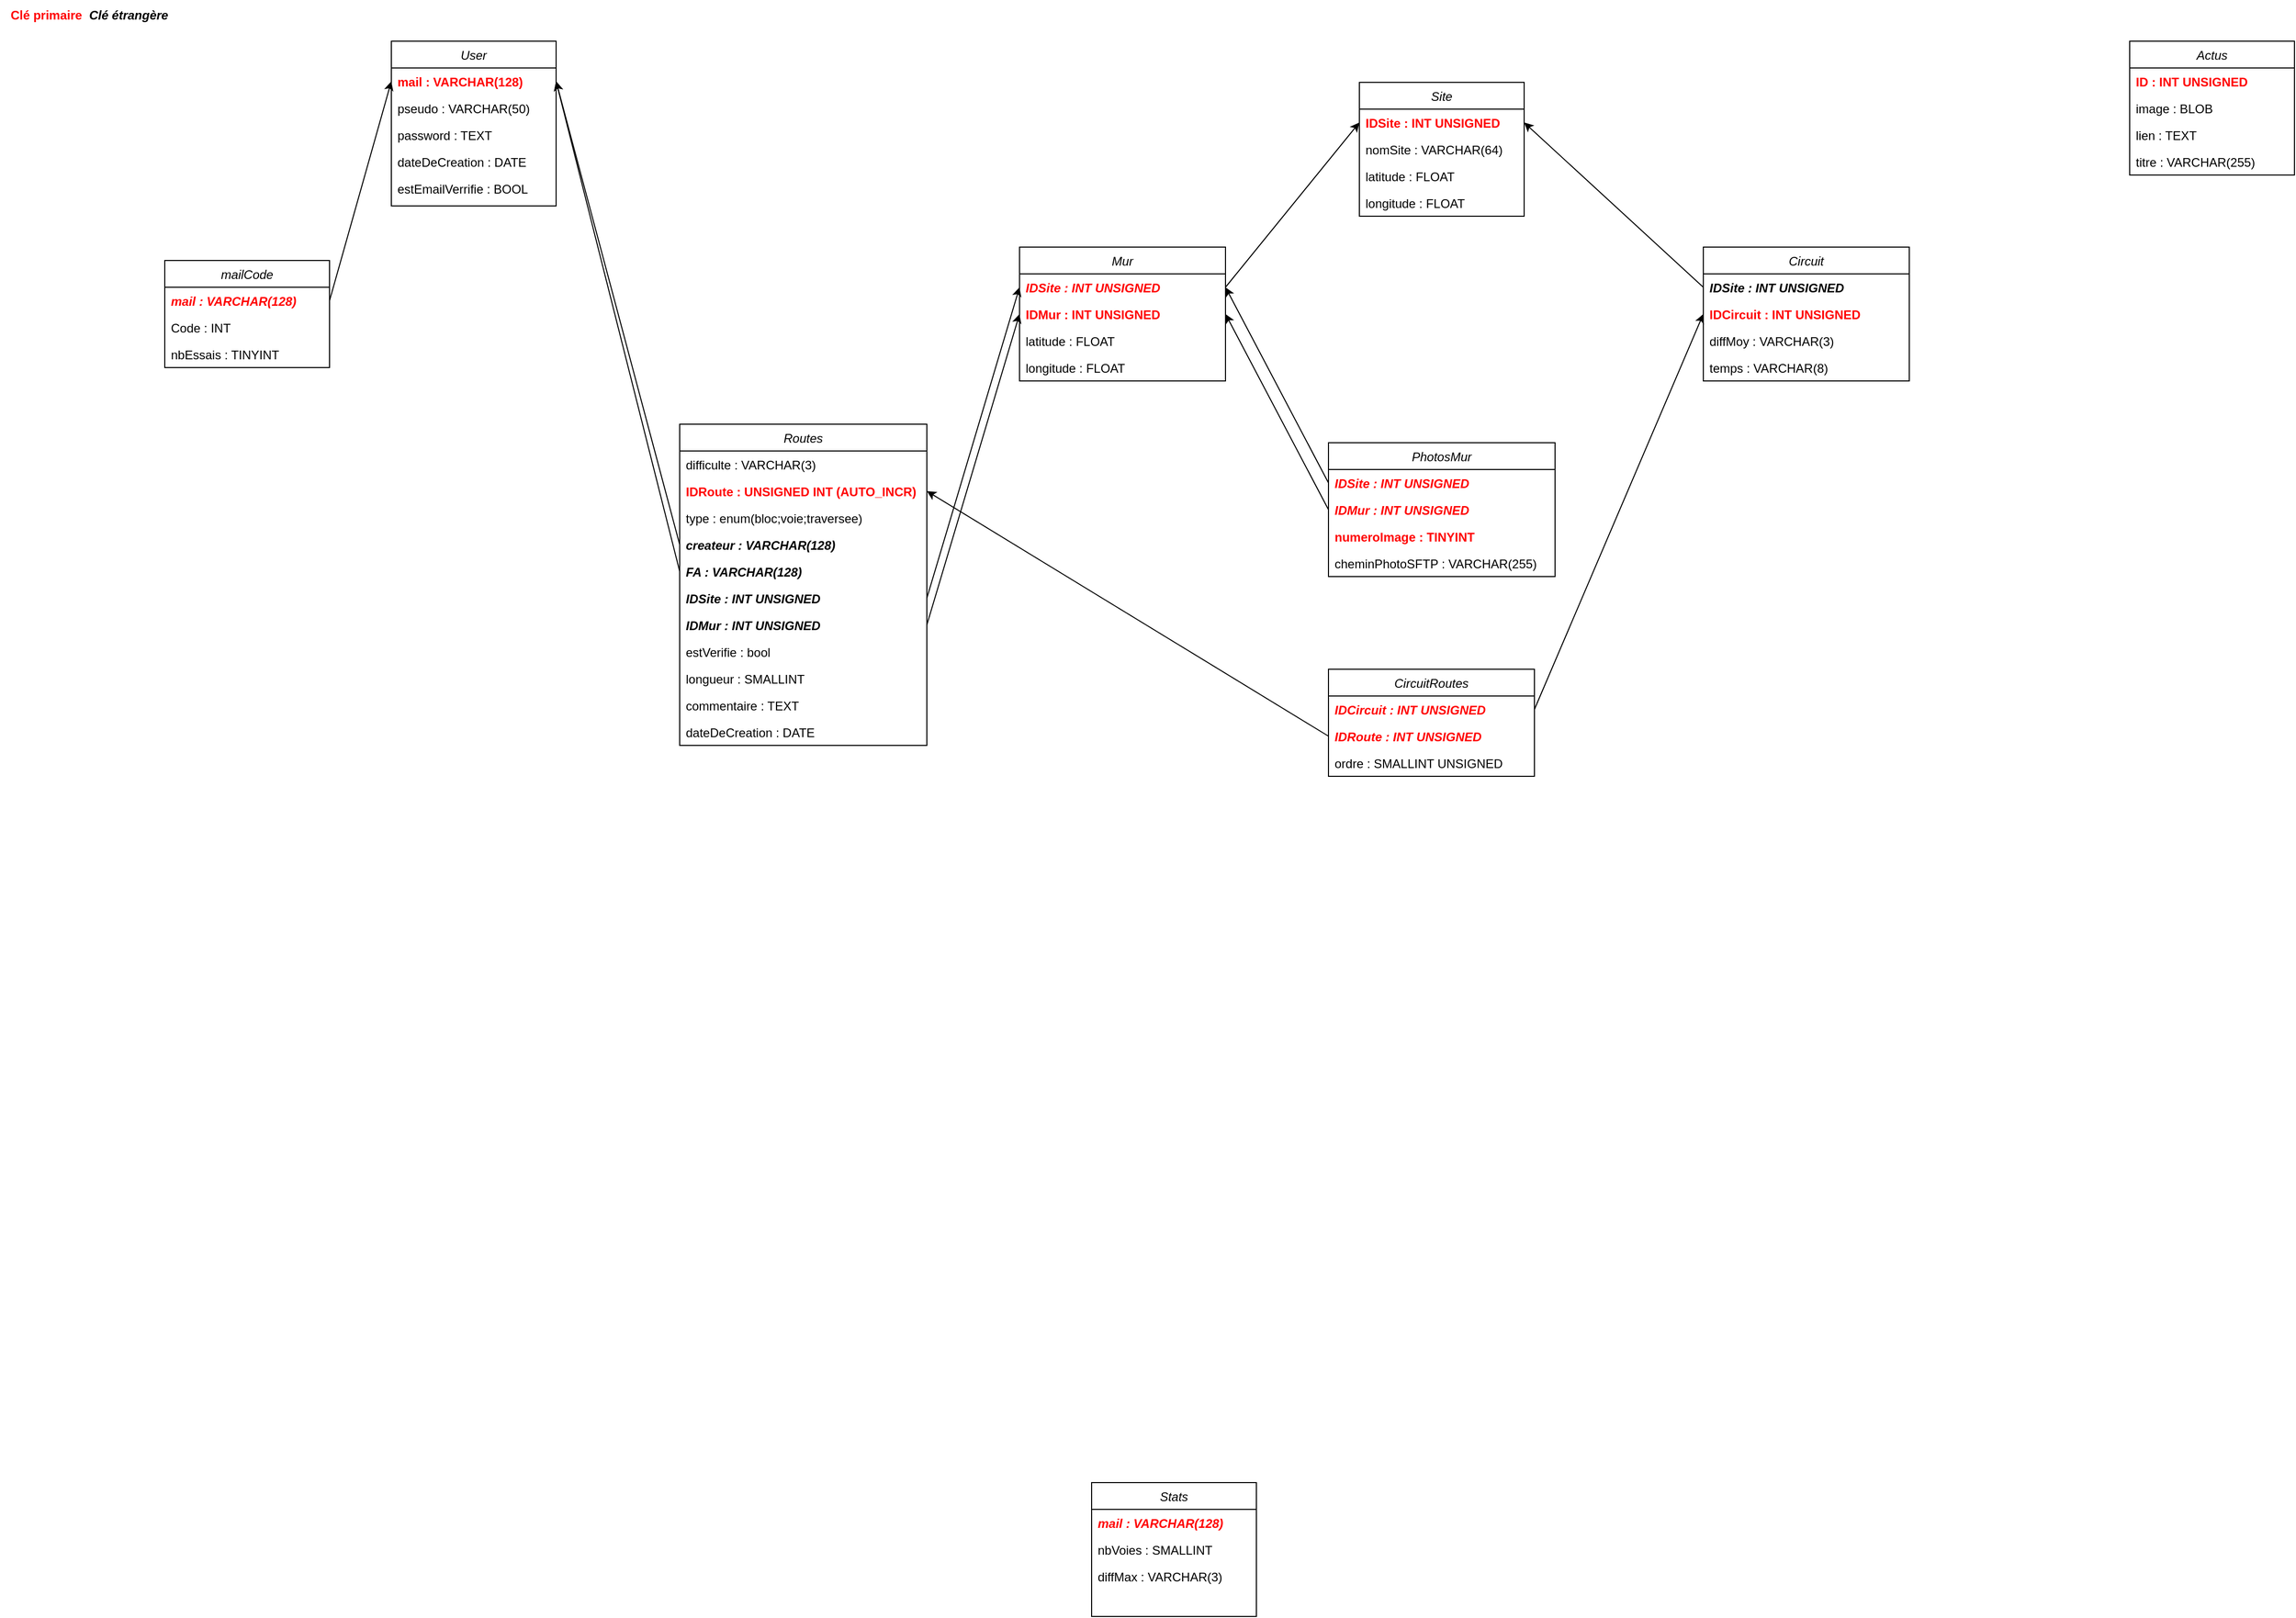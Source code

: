 <mxfile version="21.3.6" type="github">
  <diagram id="C5RBs43oDa-KdzZeNtuy" name="Page-1">
    <mxGraphModel dx="1194" dy="734" grid="1" gridSize="10" guides="1" tooltips="1" connect="1" arrows="1" fold="1" page="1" pageScale="1" pageWidth="827" pageHeight="1169" math="0" shadow="0">
      <root>
        <mxCell id="WIyWlLk6GJQsqaUBKTNV-0" />
        <mxCell id="WIyWlLk6GJQsqaUBKTNV-1" parent="WIyWlLk6GJQsqaUBKTNV-0" />
        <mxCell id="zkfFHV4jXpPFQw0GAbJ--0" value="User" style="swimlane;fontStyle=2;align=center;verticalAlign=top;childLayout=stackLayout;horizontal=1;startSize=26;horizontalStack=0;resizeParent=1;resizeLast=0;collapsible=1;marginBottom=0;rounded=0;shadow=0;strokeWidth=1;" parent="WIyWlLk6GJQsqaUBKTNV-1" vertex="1">
          <mxGeometry x="380" y="40" width="160" height="160" as="geometry">
            <mxRectangle x="230" y="140" width="160" height="26" as="alternateBounds" />
          </mxGeometry>
        </mxCell>
        <mxCell id="zkfFHV4jXpPFQw0GAbJ--2" value="mail : VARCHAR(128)" style="text;align=left;verticalAlign=top;spacingLeft=4;spacingRight=4;overflow=hidden;rotatable=0;points=[[0,0.5],[1,0.5]];portConstraint=eastwest;rounded=0;shadow=0;html=0;fontStyle=1;fontColor=#FF0000;" parent="zkfFHV4jXpPFQw0GAbJ--0" vertex="1">
          <mxGeometry y="26" width="160" height="26" as="geometry" />
        </mxCell>
        <mxCell id="MneaKNnePf4oPeuY0FDi-7" value="pseudo : VARCHAR(50)" style="text;align=left;verticalAlign=top;spacingLeft=4;spacingRight=4;overflow=hidden;rotatable=0;points=[[0,0.5],[1,0.5]];portConstraint=eastwest;" parent="zkfFHV4jXpPFQw0GAbJ--0" vertex="1">
          <mxGeometry y="52" width="160" height="26" as="geometry" />
        </mxCell>
        <mxCell id="0Qye_Zv5IVSC3sUF7OHN-1" value="password : TEXT" style="text;align=left;verticalAlign=top;spacingLeft=4;spacingRight=4;overflow=hidden;rotatable=0;points=[[0,0.5],[1,0.5]];portConstraint=eastwest;rounded=0;shadow=0;html=0;" parent="zkfFHV4jXpPFQw0GAbJ--0" vertex="1">
          <mxGeometry y="78" width="160" height="26" as="geometry" />
        </mxCell>
        <mxCell id="MneaKNnePf4oPeuY0FDi-33" value="dateDeCreation : DATE" style="text;align=left;verticalAlign=top;spacingLeft=4;spacingRight=4;overflow=hidden;rotatable=0;points=[[0,0.5],[1,0.5]];portConstraint=eastwest;rounded=0;shadow=0;html=0;fontColor=#000000;fontStyle=0" parent="zkfFHV4jXpPFQw0GAbJ--0" vertex="1">
          <mxGeometry y="104" width="160" height="26" as="geometry" />
        </mxCell>
        <mxCell id="SryeJ_en3qjPUDTiKtDa-0" value="estEmailVerrifie : BOOL" style="text;align=left;verticalAlign=top;spacingLeft=4;spacingRight=4;overflow=hidden;rotatable=0;points=[[0,0.5],[1,0.5]];portConstraint=eastwest;rounded=0;shadow=0;html=0;fontColor=#000000;fontStyle=0" vertex="1" parent="zkfFHV4jXpPFQw0GAbJ--0">
          <mxGeometry y="130" width="160" height="26" as="geometry" />
        </mxCell>
        <mxCell id="IG8rTT2q1o-Y9MWKu9mN-1" value="&lt;b&gt;&lt;font color=&quot;#ff0000&quot;&gt;Clé primaire&lt;/font&gt;&lt;/b&gt;" style="text;html=1;strokeColor=none;fillColor=none;align=center;verticalAlign=middle;whiteSpace=wrap;rounded=0;" parent="WIyWlLk6GJQsqaUBKTNV-1" vertex="1">
          <mxGeometry width="90" height="30" as="geometry" />
        </mxCell>
        <mxCell id="IG8rTT2q1o-Y9MWKu9mN-2" value="&lt;b&gt;&lt;i&gt;Clé étrangère&lt;/i&gt;&lt;/b&gt;" style="text;html=1;strokeColor=none;fillColor=none;align=center;verticalAlign=middle;whiteSpace=wrap;rounded=0;" parent="WIyWlLk6GJQsqaUBKTNV-1" vertex="1">
          <mxGeometry x="80" width="90" height="30" as="geometry" />
        </mxCell>
        <mxCell id="MneaKNnePf4oPeuY0FDi-1" value="Mur" style="swimlane;fontStyle=2;align=center;verticalAlign=top;childLayout=stackLayout;horizontal=1;startSize=26;horizontalStack=0;resizeParent=1;resizeLast=0;collapsible=1;marginBottom=0;rounded=0;shadow=0;strokeWidth=1;" parent="WIyWlLk6GJQsqaUBKTNV-1" vertex="1">
          <mxGeometry x="990" y="240" width="200" height="130" as="geometry">
            <mxRectangle x="230" y="140" width="160" height="26" as="alternateBounds" />
          </mxGeometry>
        </mxCell>
        <mxCell id="MneaKNnePf4oPeuY0FDi-3" value="IDSite : INT UNSIGNED" style="text;align=left;verticalAlign=top;spacingLeft=4;spacingRight=4;overflow=hidden;rotatable=0;points=[[0,0.5],[1,0.5]];portConstraint=eastwest;fontStyle=3;fontColor=#ff0000;" parent="MneaKNnePf4oPeuY0FDi-1" vertex="1">
          <mxGeometry y="26" width="200" height="26" as="geometry" />
        </mxCell>
        <mxCell id="MneaKNnePf4oPeuY0FDi-2" value="IDMur : INT UNSIGNED" style="text;align=left;verticalAlign=top;spacingLeft=4;spacingRight=4;overflow=hidden;rotatable=0;points=[[0,0.5],[1,0.5]];portConstraint=eastwest;rounded=0;shadow=0;html=0;fontColor=#FF0000;fontStyle=1" parent="MneaKNnePf4oPeuY0FDi-1" vertex="1">
          <mxGeometry y="52" width="200" height="26" as="geometry" />
        </mxCell>
        <mxCell id="87DdCvk_uz9mZ-cImYMg-0" value="latitude : FLOAT" style="text;align=left;verticalAlign=top;spacingLeft=4;spacingRight=4;overflow=hidden;rotatable=0;points=[[0,0.5],[1,0.5]];portConstraint=eastwest;" parent="MneaKNnePf4oPeuY0FDi-1" vertex="1">
          <mxGeometry y="78" width="200" height="26" as="geometry" />
        </mxCell>
        <mxCell id="wvx0ti9K2vMNc0QYjZrV-10" value="longitude : FLOAT" style="text;align=left;verticalAlign=top;spacingLeft=4;spacingRight=4;overflow=hidden;rotatable=0;points=[[0,0.5],[1,0.5]];portConstraint=eastwest;" parent="MneaKNnePf4oPeuY0FDi-1" vertex="1">
          <mxGeometry y="104" width="200" height="26" as="geometry" />
        </mxCell>
        <mxCell id="MneaKNnePf4oPeuY0FDi-29" value="Stats" style="swimlane;fontStyle=2;align=center;verticalAlign=top;childLayout=stackLayout;horizontal=1;startSize=26;horizontalStack=0;resizeParent=1;resizeLast=0;collapsible=1;marginBottom=0;rounded=0;shadow=0;strokeWidth=1;" parent="WIyWlLk6GJQsqaUBKTNV-1" vertex="1">
          <mxGeometry x="1060" y="1440" width="160" height="130" as="geometry">
            <mxRectangle x="230" y="140" width="160" height="26" as="alternateBounds" />
          </mxGeometry>
        </mxCell>
        <mxCell id="MneaKNnePf4oPeuY0FDi-30" value="mail : VARCHAR(128)" style="text;align=left;verticalAlign=top;spacingLeft=4;spacingRight=4;overflow=hidden;rotatable=0;points=[[0,0.5],[1,0.5]];portConstraint=eastwest;rounded=0;shadow=0;html=0;fontColor=#FF0000;fontStyle=3" parent="MneaKNnePf4oPeuY0FDi-29" vertex="1">
          <mxGeometry y="26" width="160" height="26" as="geometry" />
        </mxCell>
        <mxCell id="MneaKNnePf4oPeuY0FDi-31" value="nbVoies : SMALLINT" style="text;align=left;verticalAlign=top;spacingLeft=4;spacingRight=4;overflow=hidden;rotatable=0;points=[[0,0.5],[1,0.5]];portConstraint=eastwest;rounded=0;shadow=0;html=0;fontColor=#000000;fontStyle=0" parent="MneaKNnePf4oPeuY0FDi-29" vertex="1">
          <mxGeometry y="52" width="160" height="26" as="geometry" />
        </mxCell>
        <mxCell id="MneaKNnePf4oPeuY0FDi-32" value="diffMax : VARCHAR(3)" style="text;align=left;verticalAlign=top;spacingLeft=4;spacingRight=4;overflow=hidden;rotatable=0;points=[[0,0.5],[1,0.5]];portConstraint=eastwest;rounded=0;shadow=0;html=0;fontColor=#000000;fontStyle=0" parent="MneaKNnePf4oPeuY0FDi-29" vertex="1">
          <mxGeometry y="78" width="160" height="26" as="geometry" />
        </mxCell>
        <mxCell id="MneaKNnePf4oPeuY0FDi-9" value="Routes" style="swimlane;fontStyle=2;align=center;verticalAlign=top;childLayout=stackLayout;horizontal=1;startSize=26;horizontalStack=0;resizeParent=1;resizeLast=0;collapsible=1;marginBottom=0;rounded=0;shadow=0;strokeWidth=1;" parent="WIyWlLk6GJQsqaUBKTNV-1" vertex="1">
          <mxGeometry x="660" y="412" width="240" height="312" as="geometry">
            <mxRectangle x="230" y="140" width="160" height="26" as="alternateBounds" />
          </mxGeometry>
        </mxCell>
        <mxCell id="MneaKNnePf4oPeuY0FDi-11" value="difficulte : VARCHAR(3)" style="text;align=left;verticalAlign=top;spacingLeft=4;spacingRight=4;overflow=hidden;rotatable=0;points=[[0,0.5],[1,0.5]];portConstraint=eastwest;" parent="MneaKNnePf4oPeuY0FDi-9" vertex="1">
          <mxGeometry y="26" width="240" height="26" as="geometry" />
        </mxCell>
        <mxCell id="MneaKNnePf4oPeuY0FDi-10" value="IDRoute : UNSIGNED INT (AUTO_INCR)" style="text;align=left;verticalAlign=top;spacingLeft=4;spacingRight=4;overflow=hidden;rotatable=0;points=[[0,0.5],[1,0.5]];portConstraint=eastwest;rounded=0;shadow=0;html=0;fontColor=#FF0000;fontStyle=1" parent="MneaKNnePf4oPeuY0FDi-9" vertex="1">
          <mxGeometry y="52" width="240" height="26" as="geometry" />
        </mxCell>
        <mxCell id="MneaKNnePf4oPeuY0FDi-12" value="type : enum(bloc;voie;traversee)" style="text;align=left;verticalAlign=top;spacingLeft=4;spacingRight=4;overflow=hidden;rotatable=0;points=[[0,0.5],[1,0.5]];portConstraint=eastwest;" parent="MneaKNnePf4oPeuY0FDi-9" vertex="1">
          <mxGeometry y="78" width="240" height="26" as="geometry" />
        </mxCell>
        <mxCell id="MneaKNnePf4oPeuY0FDi-13" value="createur : VARCHAR(128)" style="text;align=left;verticalAlign=top;spacingLeft=4;spacingRight=4;overflow=hidden;rotatable=0;points=[[0,0.5],[1,0.5]];portConstraint=eastwest;fontStyle=3" parent="MneaKNnePf4oPeuY0FDi-9" vertex="1">
          <mxGeometry y="104" width="240" height="26" as="geometry" />
        </mxCell>
        <mxCell id="MneaKNnePf4oPeuY0FDi-14" value="FA : VARCHAR(128)" style="text;align=left;verticalAlign=top;spacingLeft=4;spacingRight=4;overflow=hidden;rotatable=0;points=[[0,0.5],[1,0.5]];portConstraint=eastwest;fontStyle=3" parent="MneaKNnePf4oPeuY0FDi-9" vertex="1">
          <mxGeometry y="130" width="240" height="26" as="geometry" />
        </mxCell>
        <mxCell id="YNo7Z_1hiQjCKQDOiGd9-0" value="IDSite : INT UNSIGNED" style="text;align=left;verticalAlign=top;spacingLeft=4;spacingRight=4;overflow=hidden;rotatable=0;points=[[0,0.5],[1,0.5]];portConstraint=eastwest;fontStyle=3" parent="MneaKNnePf4oPeuY0FDi-9" vertex="1">
          <mxGeometry y="156" width="240" height="26" as="geometry" />
        </mxCell>
        <mxCell id="wvx0ti9K2vMNc0QYjZrV-29" value="IDMur : INT UNSIGNED" style="text;align=left;verticalAlign=top;spacingLeft=4;spacingRight=4;overflow=hidden;rotatable=0;points=[[0,0.5],[1,0.5]];portConstraint=eastwest;fontStyle=3" parent="MneaKNnePf4oPeuY0FDi-9" vertex="1">
          <mxGeometry y="182" width="240" height="26" as="geometry" />
        </mxCell>
        <mxCell id="MneaKNnePf4oPeuY0FDi-15" value="estVerifie : bool" style="text;align=left;verticalAlign=top;spacingLeft=4;spacingRight=4;overflow=hidden;rotatable=0;points=[[0,0.5],[1,0.5]];portConstraint=eastwest;" parent="MneaKNnePf4oPeuY0FDi-9" vertex="1">
          <mxGeometry y="208" width="240" height="26" as="geometry" />
        </mxCell>
        <mxCell id="MneaKNnePf4oPeuY0FDi-16" value="longueur : SMALLINT" style="text;align=left;verticalAlign=top;spacingLeft=4;spacingRight=4;overflow=hidden;rotatable=0;points=[[0,0.5],[1,0.5]];portConstraint=eastwest;" parent="MneaKNnePf4oPeuY0FDi-9" vertex="1">
          <mxGeometry y="234" width="240" height="26" as="geometry" />
        </mxCell>
        <mxCell id="MneaKNnePf4oPeuY0FDi-17" value="commentaire : TEXT" style="text;align=left;verticalAlign=top;spacingLeft=4;spacingRight=4;overflow=hidden;rotatable=0;points=[[0,0.5],[1,0.5]];portConstraint=eastwest;" parent="MneaKNnePf4oPeuY0FDi-9" vertex="1">
          <mxGeometry y="260" width="240" height="26" as="geometry" />
        </mxCell>
        <mxCell id="MneaKNnePf4oPeuY0FDi-34" value="dateDeCreation : DATE" style="text;align=left;verticalAlign=top;spacingLeft=4;spacingRight=4;overflow=hidden;rotatable=0;points=[[0,0.5],[1,0.5]];portConstraint=eastwest;" parent="MneaKNnePf4oPeuY0FDi-9" vertex="1">
          <mxGeometry y="286" width="240" height="26" as="geometry" />
        </mxCell>
        <mxCell id="FBszjzos_MEZXX1fzlTr-0" value="Actus" style="swimlane;fontStyle=2;align=center;verticalAlign=top;childLayout=stackLayout;horizontal=1;startSize=26;horizontalStack=0;resizeParent=1;resizeLast=0;collapsible=1;marginBottom=0;rounded=0;shadow=0;strokeWidth=1;" parent="WIyWlLk6GJQsqaUBKTNV-1" vertex="1">
          <mxGeometry x="2068" y="40" width="160" height="130" as="geometry">
            <mxRectangle x="230" y="140" width="160" height="26" as="alternateBounds" />
          </mxGeometry>
        </mxCell>
        <mxCell id="FBszjzos_MEZXX1fzlTr-3" value="ID : INT UNSIGNED" style="text;align=left;verticalAlign=top;spacingLeft=4;spacingRight=4;overflow=hidden;rotatable=0;points=[[0,0.5],[1,0.5]];portConstraint=eastwest;rounded=0;shadow=0;html=0;fontStyle=1;fontColor=#FF0000;" parent="FBszjzos_MEZXX1fzlTr-0" vertex="1">
          <mxGeometry y="26" width="160" height="26" as="geometry" />
        </mxCell>
        <mxCell id="FBszjzos_MEZXX1fzlTr-4" value="image : BLOB" style="text;align=left;verticalAlign=top;spacingLeft=4;spacingRight=4;overflow=hidden;rotatable=0;points=[[0,0.5],[1,0.5]];portConstraint=eastwest;rounded=0;shadow=0;html=0;" parent="FBszjzos_MEZXX1fzlTr-0" vertex="1">
          <mxGeometry y="52" width="160" height="26" as="geometry" />
        </mxCell>
        <mxCell id="FBszjzos_MEZXX1fzlTr-5" value="lien : TEXT" style="text;align=left;verticalAlign=top;spacingLeft=4;spacingRight=4;overflow=hidden;rotatable=0;points=[[0,0.5],[1,0.5]];portConstraint=eastwest;rounded=0;shadow=0;html=0;" parent="FBszjzos_MEZXX1fzlTr-0" vertex="1">
          <mxGeometry y="78" width="160" height="26" as="geometry" />
        </mxCell>
        <mxCell id="FBszjzos_MEZXX1fzlTr-6" value="titre : VARCHAR(255)" style="text;align=left;verticalAlign=top;spacingLeft=4;spacingRight=4;overflow=hidden;rotatable=0;points=[[0,0.5],[1,0.5]];portConstraint=eastwest;rounded=0;shadow=0;html=0;" parent="FBszjzos_MEZXX1fzlTr-0" vertex="1">
          <mxGeometry y="104" width="160" height="26" as="geometry" />
        </mxCell>
        <mxCell id="wvx0ti9K2vMNc0QYjZrV-2" value="Site" style="swimlane;fontStyle=2;align=center;verticalAlign=top;childLayout=stackLayout;horizontal=1;startSize=26;horizontalStack=0;resizeParent=1;resizeLast=0;collapsible=1;marginBottom=0;rounded=0;shadow=0;strokeWidth=1;" parent="WIyWlLk6GJQsqaUBKTNV-1" vertex="1">
          <mxGeometry x="1320" y="80" width="160" height="130" as="geometry">
            <mxRectangle x="230" y="140" width="160" height="26" as="alternateBounds" />
          </mxGeometry>
        </mxCell>
        <mxCell id="wvx0ti9K2vMNc0QYjZrV-5" value="IDSite : INT UNSIGNED" style="text;align=left;verticalAlign=top;spacingLeft=4;spacingRight=4;overflow=hidden;rotatable=0;points=[[0,0.5],[1,0.5]];portConstraint=eastwest;rounded=0;shadow=0;html=0;fontStyle=1;fontColor=#FF0000;" parent="wvx0ti9K2vMNc0QYjZrV-2" vertex="1">
          <mxGeometry y="26" width="160" height="26" as="geometry" />
        </mxCell>
        <mxCell id="wvx0ti9K2vMNc0QYjZrV-7" value="nomSite : VARCHAR(64)" style="text;align=left;verticalAlign=top;spacingLeft=4;spacingRight=4;overflow=hidden;rotatable=0;points=[[0,0.5],[1,0.5]];portConstraint=eastwest;rounded=0;shadow=0;html=0;" parent="wvx0ti9K2vMNc0QYjZrV-2" vertex="1">
          <mxGeometry y="52" width="160" height="26" as="geometry" />
        </mxCell>
        <mxCell id="WFKG9SzYV1ZAK_LSIE9_-0" value="latitude : FLOAT&#xa;" style="text;align=left;verticalAlign=top;spacingLeft=4;spacingRight=4;overflow=hidden;rotatable=0;points=[[0,0.5],[1,0.5]];portConstraint=eastwest;rounded=0;shadow=0;html=0;" parent="wvx0ti9K2vMNc0QYjZrV-2" vertex="1">
          <mxGeometry y="78" width="160" height="26" as="geometry" />
        </mxCell>
        <mxCell id="WFKG9SzYV1ZAK_LSIE9_-1" value="longitude : FLOAT" style="text;align=left;verticalAlign=top;spacingLeft=4;spacingRight=4;overflow=hidden;rotatable=0;points=[[0,0.5],[1,0.5]];portConstraint=eastwest;rounded=0;shadow=0;html=0;" parent="wvx0ti9K2vMNc0QYjZrV-2" vertex="1">
          <mxGeometry y="104" width="160" height="26" as="geometry" />
        </mxCell>
        <mxCell id="wvx0ti9K2vMNc0QYjZrV-11" value="PhotosMur" style="swimlane;fontStyle=2;align=center;verticalAlign=top;childLayout=stackLayout;horizontal=1;startSize=26;horizontalStack=0;resizeParent=1;resizeLast=0;collapsible=1;marginBottom=0;rounded=0;shadow=0;strokeWidth=1;" parent="WIyWlLk6GJQsqaUBKTNV-1" vertex="1">
          <mxGeometry x="1290" y="430" width="220" height="130" as="geometry">
            <mxRectangle x="230" y="140" width="160" height="26" as="alternateBounds" />
          </mxGeometry>
        </mxCell>
        <mxCell id="wvx0ti9K2vMNc0QYjZrV-12" value="IDSite : INT UNSIGNED" style="text;align=left;verticalAlign=top;spacingLeft=4;spacingRight=4;overflow=hidden;rotatable=0;points=[[0,0.5],[1,0.5]];portConstraint=eastwest;rounded=0;shadow=0;html=0;fontColor=#FF0000;fontStyle=3" parent="wvx0ti9K2vMNc0QYjZrV-11" vertex="1">
          <mxGeometry y="26" width="220" height="26" as="geometry" />
        </mxCell>
        <mxCell id="YNo7Z_1hiQjCKQDOiGd9-2" value="IDMur : INT UNSIGNED" style="text;align=left;verticalAlign=top;spacingLeft=4;spacingRight=4;overflow=hidden;rotatable=0;points=[[0,0.5],[1,0.5]];portConstraint=eastwest;rounded=0;shadow=0;html=0;fontColor=#FF0000;fontStyle=3" parent="wvx0ti9K2vMNc0QYjZrV-11" vertex="1">
          <mxGeometry y="52" width="220" height="26" as="geometry" />
        </mxCell>
        <mxCell id="SFo7HLoGRMpa2MoPU7Mz-0" value="numeroImage : TINYINT" style="text;align=left;verticalAlign=top;spacingLeft=4;spacingRight=4;overflow=hidden;rotatable=0;points=[[0,0.5],[1,0.5]];portConstraint=eastwest;rounded=0;shadow=0;html=0;fontColor=#FF0000;fontStyle=1" parent="wvx0ti9K2vMNc0QYjZrV-11" vertex="1">
          <mxGeometry y="78" width="220" height="26" as="geometry" />
        </mxCell>
        <mxCell id="wvx0ti9K2vMNc0QYjZrV-15" value="cheminPhotoSFTP : VARCHAR(255)" style="text;align=left;verticalAlign=top;spacingLeft=4;spacingRight=4;overflow=hidden;rotatable=0;points=[[0,0.5],[1,0.5]];portConstraint=eastwest;" parent="wvx0ti9K2vMNc0QYjZrV-11" vertex="1">
          <mxGeometry y="104" width="220" height="26" as="geometry" />
        </mxCell>
        <mxCell id="wvx0ti9K2vMNc0QYjZrV-16" value="Circuit" style="swimlane;fontStyle=2;align=center;verticalAlign=top;childLayout=stackLayout;horizontal=1;startSize=26;horizontalStack=0;resizeParent=1;resizeLast=0;collapsible=1;marginBottom=0;rounded=0;shadow=0;strokeWidth=1;" parent="WIyWlLk6GJQsqaUBKTNV-1" vertex="1">
          <mxGeometry x="1654" y="240" width="200" height="130" as="geometry">
            <mxRectangle x="230" y="140" width="160" height="26" as="alternateBounds" />
          </mxGeometry>
        </mxCell>
        <mxCell id="wvx0ti9K2vMNc0QYjZrV-18" value="IDSite : INT UNSIGNED" style="text;align=left;verticalAlign=top;spacingLeft=4;spacingRight=4;overflow=hidden;rotatable=0;points=[[0,0.5],[1,0.5]];portConstraint=eastwest;fontStyle=3;fontColor=#000000;" parent="wvx0ti9K2vMNc0QYjZrV-16" vertex="1">
          <mxGeometry y="26" width="200" height="26" as="geometry" />
        </mxCell>
        <mxCell id="wvx0ti9K2vMNc0QYjZrV-17" value="IDCircuit : INT UNSIGNED" style="text;align=left;verticalAlign=top;spacingLeft=4;spacingRight=4;overflow=hidden;rotatable=0;points=[[0,0.5],[1,0.5]];portConstraint=eastwest;rounded=0;shadow=0;html=0;fontColor=#FF0000;fontStyle=1" parent="wvx0ti9K2vMNc0QYjZrV-16" vertex="1">
          <mxGeometry y="52" width="200" height="26" as="geometry" />
        </mxCell>
        <mxCell id="wvx0ti9K2vMNc0QYjZrV-19" value="diffMoy : VARCHAR(3)" style="text;align=left;verticalAlign=top;spacingLeft=4;spacingRight=4;overflow=hidden;rotatable=0;points=[[0,0.5],[1,0.5]];portConstraint=eastwest;" parent="wvx0ti9K2vMNc0QYjZrV-16" vertex="1">
          <mxGeometry y="78" width="200" height="26" as="geometry" />
        </mxCell>
        <mxCell id="wvx0ti9K2vMNc0QYjZrV-38" value="temps : VARCHAR(8)" style="text;align=left;verticalAlign=top;spacingLeft=4;spacingRight=4;overflow=hidden;rotatable=0;points=[[0,0.5],[1,0.5]];portConstraint=eastwest;" parent="wvx0ti9K2vMNc0QYjZrV-16" vertex="1">
          <mxGeometry y="104" width="200" height="26" as="geometry" />
        </mxCell>
        <mxCell id="wvx0ti9K2vMNc0QYjZrV-21" value="CircuitRoutes" style="swimlane;fontStyle=2;align=center;verticalAlign=top;childLayout=stackLayout;horizontal=1;startSize=26;horizontalStack=0;resizeParent=1;resizeLast=0;collapsible=1;marginBottom=0;rounded=0;shadow=0;strokeWidth=1;" parent="WIyWlLk6GJQsqaUBKTNV-1" vertex="1">
          <mxGeometry x="1290" y="650" width="200" height="104" as="geometry">
            <mxRectangle x="230" y="140" width="160" height="26" as="alternateBounds" />
          </mxGeometry>
        </mxCell>
        <mxCell id="wvx0ti9K2vMNc0QYjZrV-22" value="IDCircuit : INT UNSIGNED" style="text;align=left;verticalAlign=top;spacingLeft=4;spacingRight=4;overflow=hidden;rotatable=0;points=[[0,0.5],[1,0.5]];portConstraint=eastwest;rounded=0;shadow=0;html=0;fontColor=#FF0000;fontStyle=3" parent="wvx0ti9K2vMNc0QYjZrV-21" vertex="1">
          <mxGeometry y="26" width="200" height="26" as="geometry" />
        </mxCell>
        <mxCell id="wvx0ti9K2vMNc0QYjZrV-23" value="IDRoute : INT UNSIGNED" style="text;align=left;verticalAlign=top;spacingLeft=4;spacingRight=4;overflow=hidden;rotatable=0;points=[[0,0.5],[1,0.5]];portConstraint=eastwest;fontStyle=3;fontColor=#ff0000;" parent="wvx0ti9K2vMNc0QYjZrV-21" vertex="1">
          <mxGeometry y="52" width="200" height="26" as="geometry" />
        </mxCell>
        <mxCell id="wvx0ti9K2vMNc0QYjZrV-24" value="ordre : SMALLINT UNSIGNED" style="text;align=left;verticalAlign=top;spacingLeft=4;spacingRight=4;overflow=hidden;rotatable=0;points=[[0,0.5],[1,0.5]];portConstraint=eastwest;" parent="wvx0ti9K2vMNc0QYjZrV-21" vertex="1">
          <mxGeometry y="78" width="200" height="26" as="geometry" />
        </mxCell>
        <mxCell id="wvx0ti9K2vMNc0QYjZrV-26" value="" style="endArrow=classic;html=1;rounded=0;exitX=0;exitY=0.5;exitDx=0;exitDy=0;entryX=1;entryY=0.5;entryDx=0;entryDy=0;" parent="WIyWlLk6GJQsqaUBKTNV-1" source="MneaKNnePf4oPeuY0FDi-13" target="zkfFHV4jXpPFQw0GAbJ--2" edge="1">
          <mxGeometry width="50" height="50" relative="1" as="geometry">
            <mxPoint x="810" y="310" as="sourcePoint" />
            <mxPoint x="880" y="260" as="targetPoint" />
          </mxGeometry>
        </mxCell>
        <mxCell id="wvx0ti9K2vMNc0QYjZrV-27" value="" style="endArrow=classic;html=1;rounded=0;exitX=0;exitY=0.5;exitDx=0;exitDy=0;entryX=1;entryY=0.5;entryDx=0;entryDy=0;" parent="WIyWlLk6GJQsqaUBKTNV-1" source="MneaKNnePf4oPeuY0FDi-14" target="zkfFHV4jXpPFQw0GAbJ--2" edge="1">
          <mxGeometry width="50" height="50" relative="1" as="geometry">
            <mxPoint x="830" y="310" as="sourcePoint" />
            <mxPoint x="880" y="260" as="targetPoint" />
          </mxGeometry>
        </mxCell>
        <mxCell id="wvx0ti9K2vMNc0QYjZrV-28" value="" style="endArrow=classic;html=1;rounded=0;exitX=1;exitY=0.5;exitDx=0;exitDy=0;entryX=0;entryY=0.5;entryDx=0;entryDy=0;" parent="WIyWlLk6GJQsqaUBKTNV-1" source="wvx0ti9K2vMNc0QYjZrV-29" target="MneaKNnePf4oPeuY0FDi-2" edge="1">
          <mxGeometry width="50" height="50" relative="1" as="geometry">
            <mxPoint x="840" y="330" as="sourcePoint" />
            <mxPoint x="880" y="260" as="targetPoint" />
          </mxGeometry>
        </mxCell>
        <mxCell id="wvx0ti9K2vMNc0QYjZrV-30" value="" style="endArrow=classic;html=1;rounded=0;exitX=1;exitY=0.5;exitDx=0;exitDy=0;entryX=0;entryY=0.5;entryDx=0;entryDy=0;" parent="WIyWlLk6GJQsqaUBKTNV-1" source="MneaKNnePf4oPeuY0FDi-3" target="wvx0ti9K2vMNc0QYjZrV-5" edge="1">
          <mxGeometry width="50" height="50" relative="1" as="geometry">
            <mxPoint x="1130" y="390" as="sourcePoint" />
            <mxPoint x="1180" y="340" as="targetPoint" />
          </mxGeometry>
        </mxCell>
        <mxCell id="wvx0ti9K2vMNc0QYjZrV-31" value="" style="endArrow=classic;html=1;rounded=0;exitX=0;exitY=0.5;exitDx=0;exitDy=0;entryX=1;entryY=0.5;entryDx=0;entryDy=0;" parent="WIyWlLk6GJQsqaUBKTNV-1" source="wvx0ti9K2vMNc0QYjZrV-18" target="wvx0ti9K2vMNc0QYjZrV-5" edge="1">
          <mxGeometry width="50" height="50" relative="1" as="geometry">
            <mxPoint x="1130" y="390" as="sourcePoint" />
            <mxPoint x="1180" y="340" as="targetPoint" />
          </mxGeometry>
        </mxCell>
        <mxCell id="wvx0ti9K2vMNc0QYjZrV-32" value="" style="endArrow=classic;html=1;rounded=0;exitX=0;exitY=0.5;exitDx=0;exitDy=0;entryX=1;entryY=0.5;entryDx=0;entryDy=0;" parent="WIyWlLk6GJQsqaUBKTNV-1" source="YNo7Z_1hiQjCKQDOiGd9-2" target="MneaKNnePf4oPeuY0FDi-2" edge="1">
          <mxGeometry width="50" height="50" relative="1" as="geometry">
            <mxPoint x="1130" y="390" as="sourcePoint" />
            <mxPoint x="1180" y="340" as="targetPoint" />
          </mxGeometry>
        </mxCell>
        <mxCell id="wvx0ti9K2vMNc0QYjZrV-34" value="" style="endArrow=classic;html=1;rounded=0;exitX=1;exitY=0.5;exitDx=0;exitDy=0;entryX=0;entryY=0.5;entryDx=0;entryDy=0;" parent="WIyWlLk6GJQsqaUBKTNV-1" source="wvx0ti9K2vMNc0QYjZrV-22" target="wvx0ti9K2vMNc0QYjZrV-17" edge="1">
          <mxGeometry width="50" height="50" relative="1" as="geometry">
            <mxPoint x="1130" y="390" as="sourcePoint" />
            <mxPoint x="1180" y="340" as="targetPoint" />
          </mxGeometry>
        </mxCell>
        <mxCell id="wvx0ti9K2vMNc0QYjZrV-35" value="" style="endArrow=classic;html=1;rounded=0;exitX=0;exitY=0.5;exitDx=0;exitDy=0;entryX=1;entryY=0.5;entryDx=0;entryDy=0;" parent="WIyWlLk6GJQsqaUBKTNV-1" source="wvx0ti9K2vMNc0QYjZrV-23" target="MneaKNnePf4oPeuY0FDi-10" edge="1">
          <mxGeometry width="50" height="50" relative="1" as="geometry">
            <mxPoint x="1130" y="490" as="sourcePoint" />
            <mxPoint x="1180" y="440" as="targetPoint" />
          </mxGeometry>
        </mxCell>
        <mxCell id="YNo7Z_1hiQjCKQDOiGd9-1" value="" style="endArrow=classic;html=1;rounded=0;exitX=1;exitY=0.5;exitDx=0;exitDy=0;entryX=0;entryY=0.5;entryDx=0;entryDy=0;" parent="WIyWlLk6GJQsqaUBKTNV-1" source="YNo7Z_1hiQjCKQDOiGd9-0" target="MneaKNnePf4oPeuY0FDi-3" edge="1">
          <mxGeometry width="50" height="50" relative="1" as="geometry">
            <mxPoint x="910" y="617" as="sourcePoint" />
            <mxPoint x="1000" y="315" as="targetPoint" />
          </mxGeometry>
        </mxCell>
        <mxCell id="YNo7Z_1hiQjCKQDOiGd9-3" value="" style="endArrow=classic;html=1;rounded=0;entryX=1;entryY=0.5;entryDx=0;entryDy=0;exitX=0;exitY=0.5;exitDx=0;exitDy=0;" parent="WIyWlLk6GJQsqaUBKTNV-1" source="wvx0ti9K2vMNc0QYjZrV-12" target="MneaKNnePf4oPeuY0FDi-3" edge="1">
          <mxGeometry width="50" height="50" relative="1" as="geometry">
            <mxPoint x="1340" y="320" as="sourcePoint" />
            <mxPoint x="1200" y="315" as="targetPoint" />
          </mxGeometry>
        </mxCell>
        <mxCell id="SryeJ_en3qjPUDTiKtDa-1" value="mailCode" style="swimlane;fontStyle=2;align=center;verticalAlign=top;childLayout=stackLayout;horizontal=1;startSize=26;horizontalStack=0;resizeParent=1;resizeLast=0;collapsible=1;marginBottom=0;rounded=0;shadow=0;strokeWidth=1;" vertex="1" parent="WIyWlLk6GJQsqaUBKTNV-1">
          <mxGeometry x="160" y="253" width="160" height="104" as="geometry">
            <mxRectangle x="230" y="140" width="160" height="26" as="alternateBounds" />
          </mxGeometry>
        </mxCell>
        <mxCell id="SryeJ_en3qjPUDTiKtDa-2" value="mail : VARCHAR(128)" style="text;align=left;verticalAlign=top;spacingLeft=4;spacingRight=4;overflow=hidden;rotatable=0;points=[[0,0.5],[1,0.5]];portConstraint=eastwest;rounded=0;shadow=0;html=0;fontStyle=3;fontColor=#FF0000;" vertex="1" parent="SryeJ_en3qjPUDTiKtDa-1">
          <mxGeometry y="26" width="160" height="26" as="geometry" />
        </mxCell>
        <mxCell id="SryeJ_en3qjPUDTiKtDa-3" value="Code : INT" style="text;align=left;verticalAlign=top;spacingLeft=4;spacingRight=4;overflow=hidden;rotatable=0;points=[[0,0.5],[1,0.5]];portConstraint=eastwest;" vertex="1" parent="SryeJ_en3qjPUDTiKtDa-1">
          <mxGeometry y="52" width="160" height="26" as="geometry" />
        </mxCell>
        <mxCell id="SryeJ_en3qjPUDTiKtDa-4" value="nbEssais : TINYINT" style="text;align=left;verticalAlign=top;spacingLeft=4;spacingRight=4;overflow=hidden;rotatable=0;points=[[0,0.5],[1,0.5]];portConstraint=eastwest;rounded=0;shadow=0;html=0;" vertex="1" parent="SryeJ_en3qjPUDTiKtDa-1">
          <mxGeometry y="78" width="160" height="26" as="geometry" />
        </mxCell>
        <mxCell id="SryeJ_en3qjPUDTiKtDa-7" value="" style="endArrow=classic;html=1;rounded=0;exitX=1;exitY=0.5;exitDx=0;exitDy=0;entryX=0;entryY=0.5;entryDx=0;entryDy=0;" edge="1" parent="WIyWlLk6GJQsqaUBKTNV-1" source="SryeJ_en3qjPUDTiKtDa-2" target="zkfFHV4jXpPFQw0GAbJ--2">
          <mxGeometry width="50" height="50" relative="1" as="geometry">
            <mxPoint x="670" y="400" as="sourcePoint" />
            <mxPoint x="720" y="350" as="targetPoint" />
          </mxGeometry>
        </mxCell>
      </root>
    </mxGraphModel>
  </diagram>
</mxfile>
